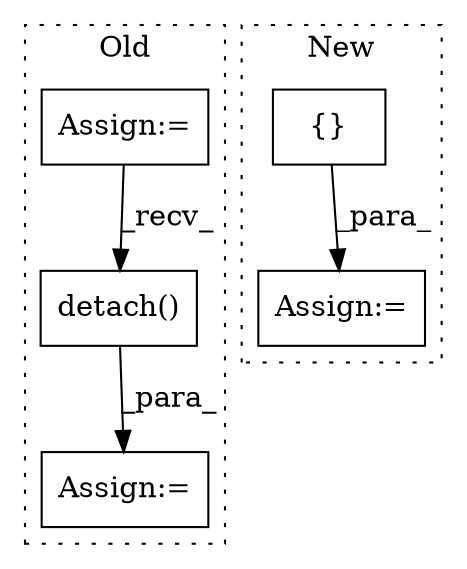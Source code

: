 digraph G {
subgraph cluster0 {
1 [label="detach()" a="75" s="11552" l="24" shape="box"];
4 [label="Assign:=" a="68" s="11549" l="3" shape="box"];
5 [label="Assign:=" a="68" s="11415" l="3" shape="box"];
label = "Old";
style="dotted";
}
subgraph cluster1 {
2 [label="{}" a="59" s="10687,10749" l="1,0" shape="box"];
3 [label="Assign:=" a="68" s="11034" l="3" shape="box"];
label = "New";
style="dotted";
}
1 -> 4 [label="_para_"];
2 -> 3 [label="_para_"];
5 -> 1 [label="_recv_"];
}